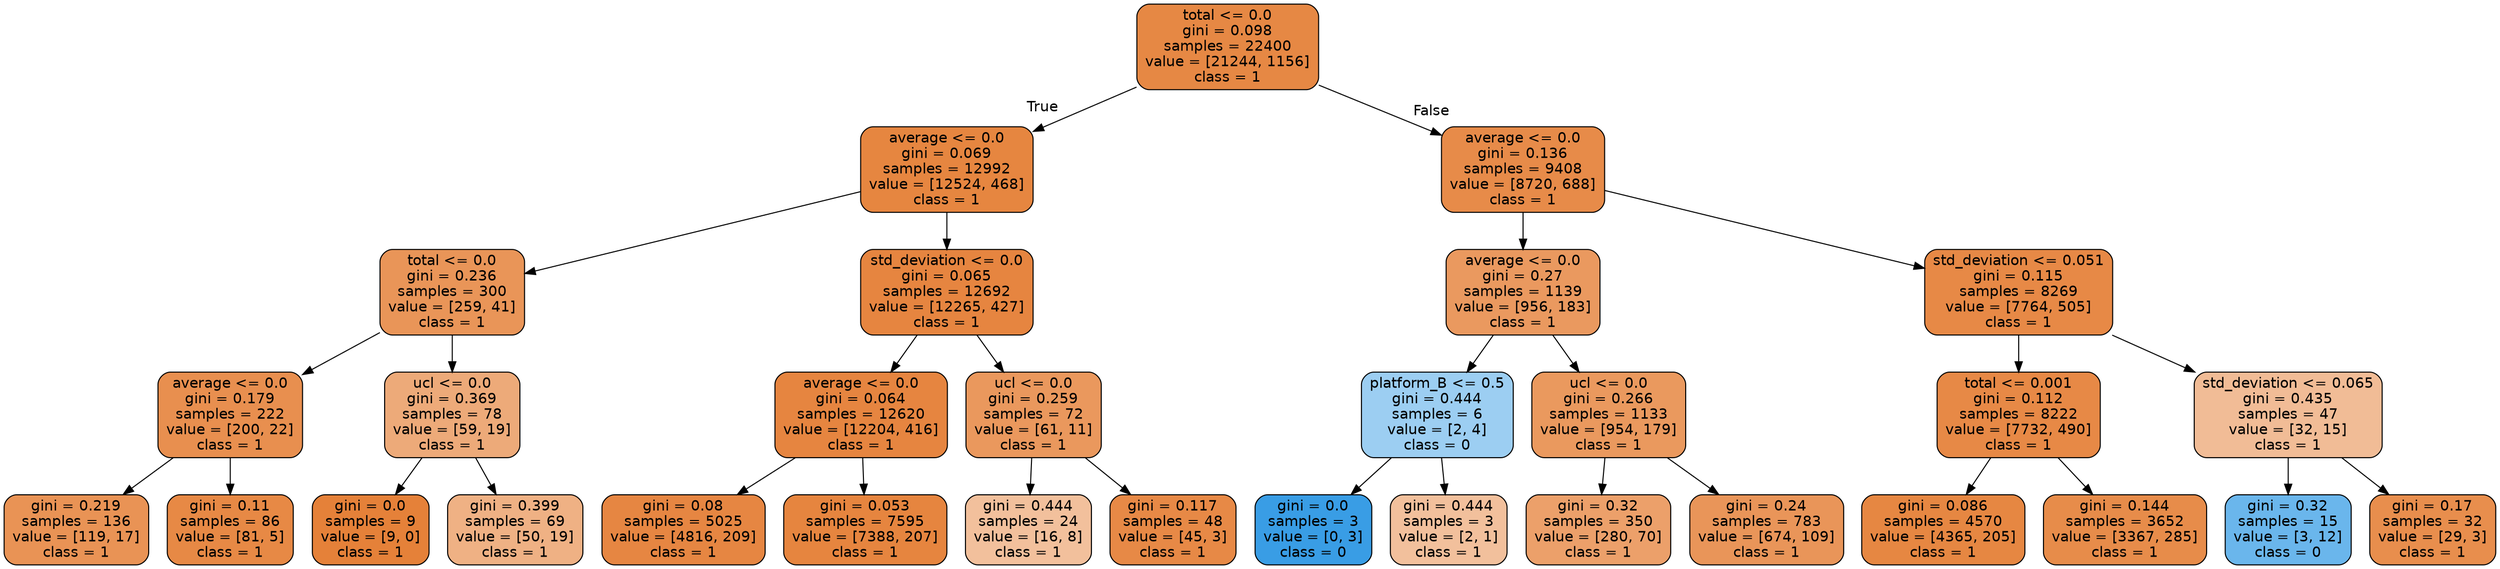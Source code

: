 digraph Tree {
node [shape=box, style="filled, rounded", color="black", fontname=helvetica] ;
edge [fontname=helvetica] ;
0 [label="total <= 0.0\ngini = 0.098\nsamples = 22400\nvalue = [21244, 1156]\nclass = 1", fillcolor="#e68844"] ;
1 [label="average <= 0.0\ngini = 0.069\nsamples = 12992\nvalue = [12524, 468]\nclass = 1", fillcolor="#e68640"] ;
0 -> 1 [labeldistance=2.5, labelangle=45, headlabel="True"] ;
2 [label="total <= 0.0\ngini = 0.236\nsamples = 300\nvalue = [259, 41]\nclass = 1", fillcolor="#e99558"] ;
1 -> 2 ;
3 [label="average <= 0.0\ngini = 0.179\nsamples = 222\nvalue = [200, 22]\nclass = 1", fillcolor="#e88f4f"] ;
2 -> 3 ;
4 [label="gini = 0.219\nsamples = 136\nvalue = [119, 17]\nclass = 1", fillcolor="#e99355"] ;
3 -> 4 ;
5 [label="gini = 0.11\nsamples = 86\nvalue = [81, 5]\nclass = 1", fillcolor="#e78945"] ;
3 -> 5 ;
6 [label="ucl <= 0.0\ngini = 0.369\nsamples = 78\nvalue = [59, 19]\nclass = 1", fillcolor="#edaa79"] ;
2 -> 6 ;
7 [label="gini = 0.0\nsamples = 9\nvalue = [9, 0]\nclass = 1", fillcolor="#e58139"] ;
6 -> 7 ;
8 [label="gini = 0.399\nsamples = 69\nvalue = [50, 19]\nclass = 1", fillcolor="#efb184"] ;
6 -> 8 ;
9 [label="std_deviation <= 0.0\ngini = 0.065\nsamples = 12692\nvalue = [12265, 427]\nclass = 1", fillcolor="#e68540"] ;
1 -> 9 ;
10 [label="average <= 0.0\ngini = 0.064\nsamples = 12620\nvalue = [12204, 416]\nclass = 1", fillcolor="#e68540"] ;
9 -> 10 ;
11 [label="gini = 0.08\nsamples = 5025\nvalue = [4816, 209]\nclass = 1", fillcolor="#e68642"] ;
10 -> 11 ;
12 [label="gini = 0.053\nsamples = 7595\nvalue = [7388, 207]\nclass = 1", fillcolor="#e6853f"] ;
10 -> 12 ;
13 [label="ucl <= 0.0\ngini = 0.259\nsamples = 72\nvalue = [61, 11]\nclass = 1", fillcolor="#ea985d"] ;
9 -> 13 ;
14 [label="gini = 0.444\nsamples = 24\nvalue = [16, 8]\nclass = 1", fillcolor="#f2c09c"] ;
13 -> 14 ;
15 [label="gini = 0.117\nsamples = 48\nvalue = [45, 3]\nclass = 1", fillcolor="#e78946"] ;
13 -> 15 ;
16 [label="average <= 0.0\ngini = 0.136\nsamples = 9408\nvalue = [8720, 688]\nclass = 1", fillcolor="#e78b49"] ;
0 -> 16 [labeldistance=2.5, labelangle=-45, headlabel="False"] ;
17 [label="average <= 0.0\ngini = 0.27\nsamples = 1139\nvalue = [956, 183]\nclass = 1", fillcolor="#ea995f"] ;
16 -> 17 ;
18 [label="platform_B <= 0.5\ngini = 0.444\nsamples = 6\nvalue = [2, 4]\nclass = 0", fillcolor="#9ccef2"] ;
17 -> 18 ;
19 [label="gini = 0.0\nsamples = 3\nvalue = [0, 3]\nclass = 0", fillcolor="#399de5"] ;
18 -> 19 ;
20 [label="gini = 0.444\nsamples = 3\nvalue = [2, 1]\nclass = 1", fillcolor="#f2c09c"] ;
18 -> 20 ;
21 [label="ucl <= 0.0\ngini = 0.266\nsamples = 1133\nvalue = [954, 179]\nclass = 1", fillcolor="#ea995e"] ;
17 -> 21 ;
22 [label="gini = 0.32\nsamples = 350\nvalue = [280, 70]\nclass = 1", fillcolor="#eca06a"] ;
21 -> 22 ;
23 [label="gini = 0.24\nsamples = 783\nvalue = [674, 109]\nclass = 1", fillcolor="#e99559"] ;
21 -> 23 ;
24 [label="std_deviation <= 0.051\ngini = 0.115\nsamples = 8269\nvalue = [7764, 505]\nclass = 1", fillcolor="#e78946"] ;
16 -> 24 ;
25 [label="total <= 0.001\ngini = 0.112\nsamples = 8222\nvalue = [7732, 490]\nclass = 1", fillcolor="#e78946"] ;
24 -> 25 ;
26 [label="gini = 0.086\nsamples = 4570\nvalue = [4365, 205]\nclass = 1", fillcolor="#e68742"] ;
25 -> 26 ;
27 [label="gini = 0.144\nsamples = 3652\nvalue = [3367, 285]\nclass = 1", fillcolor="#e78c4a"] ;
25 -> 27 ;
28 [label="std_deviation <= 0.065\ngini = 0.435\nsamples = 47\nvalue = [32, 15]\nclass = 1", fillcolor="#f1bc96"] ;
24 -> 28 ;
29 [label="gini = 0.32\nsamples = 15\nvalue = [3, 12]\nclass = 0", fillcolor="#6ab6ec"] ;
28 -> 29 ;
30 [label="gini = 0.17\nsamples = 32\nvalue = [29, 3]\nclass = 1", fillcolor="#e88e4d"] ;
28 -> 30 ;
}